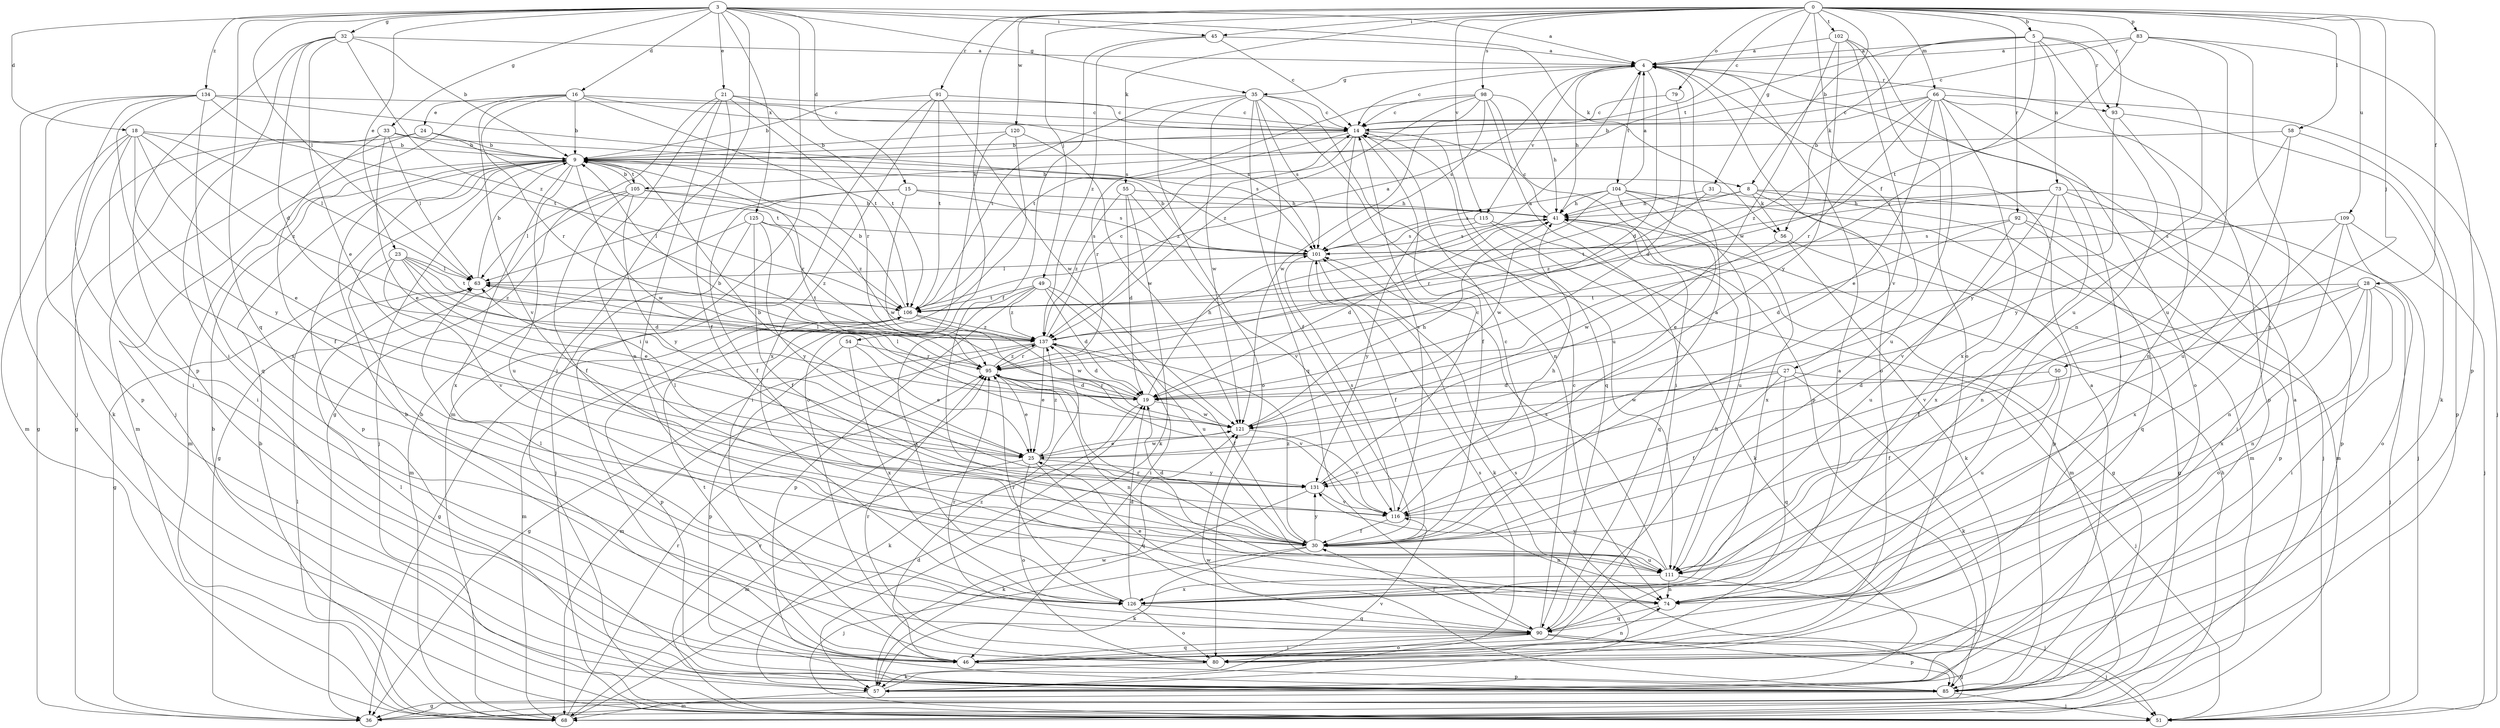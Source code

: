 strict digraph  {
0;
3;
4;
5;
8;
9;
14;
15;
16;
18;
19;
21;
23;
24;
25;
27;
28;
30;
31;
32;
33;
35;
36;
41;
45;
46;
49;
50;
51;
54;
55;
56;
57;
58;
63;
66;
68;
73;
74;
79;
80;
83;
85;
90;
91;
92;
93;
95;
98;
101;
102;
104;
105;
106;
109;
111;
115;
116;
120;
121;
125;
126;
131;
134;
137;
0 -> 5  [label=b];
0 -> 8  [label=b];
0 -> 14  [label=c];
0 -> 27  [label=f];
0 -> 28  [label=f];
0 -> 31  [label=g];
0 -> 45  [label=i];
0 -> 49  [label=j];
0 -> 50  [label=j];
0 -> 54  [label=k];
0 -> 55  [label=k];
0 -> 58  [label=l];
0 -> 66  [label=m];
0 -> 79  [label=o];
0 -> 83  [label=p];
0 -> 91  [label=r];
0 -> 92  [label=r];
0 -> 93  [label=r];
0 -> 98  [label=s];
0 -> 102  [label=t];
0 -> 109  [label=u];
0 -> 115  [label=v];
0 -> 120  [label=w];
3 -> 4  [label=a];
3 -> 15  [label=d];
3 -> 16  [label=d];
3 -> 18  [label=d];
3 -> 21  [label=e];
3 -> 23  [label=e];
3 -> 32  [label=g];
3 -> 33  [label=g];
3 -> 35  [label=g];
3 -> 45  [label=i];
3 -> 46  [label=i];
3 -> 51  [label=j];
3 -> 56  [label=k];
3 -> 63  [label=l];
3 -> 90  [label=q];
3 -> 125  [label=x];
3 -> 134  [label=z];
4 -> 14  [label=c];
4 -> 19  [label=d];
4 -> 35  [label=g];
4 -> 41  [label=h];
4 -> 80  [label=o];
4 -> 93  [label=r];
4 -> 104  [label=t];
4 -> 115  [label=v];
5 -> 4  [label=a];
5 -> 56  [label=k];
5 -> 73  [label=n];
5 -> 74  [label=n];
5 -> 93  [label=r];
5 -> 95  [label=r];
5 -> 105  [label=t];
5 -> 111  [label=u];
8 -> 41  [label=h];
8 -> 51  [label=j];
8 -> 56  [label=k];
8 -> 68  [label=m];
8 -> 85  [label=p];
8 -> 95  [label=r];
9 -> 8  [label=b];
9 -> 51  [label=j];
9 -> 68  [label=m];
9 -> 85  [label=p];
9 -> 95  [label=r];
9 -> 105  [label=t];
9 -> 111  [label=u];
9 -> 121  [label=w];
9 -> 126  [label=x];
14 -> 9  [label=b];
14 -> 30  [label=f];
14 -> 90  [label=q];
14 -> 95  [label=r];
14 -> 116  [label=v];
14 -> 137  [label=z];
15 -> 30  [label=f];
15 -> 41  [label=h];
15 -> 63  [label=l];
15 -> 101  [label=s];
15 -> 121  [label=w];
16 -> 9  [label=b];
16 -> 14  [label=c];
16 -> 24  [label=e];
16 -> 51  [label=j];
16 -> 95  [label=r];
16 -> 101  [label=s];
16 -> 106  [label=t];
16 -> 116  [label=v];
18 -> 9  [label=b];
18 -> 25  [label=e];
18 -> 46  [label=i];
18 -> 57  [label=k];
18 -> 63  [label=l];
18 -> 68  [label=m];
18 -> 131  [label=y];
18 -> 137  [label=z];
19 -> 9  [label=b];
19 -> 41  [label=h];
19 -> 57  [label=k];
19 -> 63  [label=l];
19 -> 95  [label=r];
19 -> 121  [label=w];
21 -> 14  [label=c];
21 -> 30  [label=f];
21 -> 36  [label=g];
21 -> 74  [label=n];
21 -> 95  [label=r];
21 -> 106  [label=t];
21 -> 111  [label=u];
23 -> 19  [label=d];
23 -> 25  [label=e];
23 -> 36  [label=g];
23 -> 63  [label=l];
23 -> 106  [label=t];
23 -> 116  [label=v];
23 -> 137  [label=z];
24 -> 9  [label=b];
24 -> 36  [label=g];
24 -> 68  [label=m];
24 -> 106  [label=t];
25 -> 9  [label=b];
25 -> 68  [label=m];
25 -> 80  [label=o];
25 -> 90  [label=q];
25 -> 121  [label=w];
25 -> 131  [label=y];
25 -> 137  [label=z];
27 -> 19  [label=d];
27 -> 30  [label=f];
27 -> 51  [label=j];
27 -> 57  [label=k];
27 -> 90  [label=q];
27 -> 121  [label=w];
28 -> 30  [label=f];
28 -> 46  [label=i];
28 -> 51  [label=j];
28 -> 74  [label=n];
28 -> 80  [label=o];
28 -> 106  [label=t];
28 -> 116  [label=v];
28 -> 126  [label=x];
30 -> 4  [label=a];
30 -> 14  [label=c];
30 -> 19  [label=d];
30 -> 51  [label=j];
30 -> 57  [label=k];
30 -> 111  [label=u];
30 -> 131  [label=y];
30 -> 137  [label=z];
31 -> 41  [label=h];
31 -> 51  [label=j];
31 -> 137  [label=z];
32 -> 4  [label=a];
32 -> 9  [label=b];
32 -> 19  [label=d];
32 -> 25  [label=e];
32 -> 46  [label=i];
32 -> 85  [label=p];
32 -> 137  [label=z];
33 -> 9  [label=b];
33 -> 25  [label=e];
33 -> 30  [label=f];
33 -> 36  [label=g];
33 -> 63  [label=l];
33 -> 101  [label=s];
35 -> 14  [label=c];
35 -> 30  [label=f];
35 -> 74  [label=n];
35 -> 80  [label=o];
35 -> 90  [label=q];
35 -> 101  [label=s];
35 -> 106  [label=t];
35 -> 111  [label=u];
35 -> 121  [label=w];
36 -> 4  [label=a];
41 -> 14  [label=c];
41 -> 19  [label=d];
41 -> 36  [label=g];
41 -> 90  [label=q];
41 -> 101  [label=s];
45 -> 4  [label=a];
45 -> 14  [label=c];
45 -> 30  [label=f];
45 -> 137  [label=z];
46 -> 4  [label=a];
46 -> 9  [label=b];
46 -> 74  [label=n];
46 -> 85  [label=p];
46 -> 90  [label=q];
46 -> 106  [label=t];
46 -> 137  [label=z];
49 -> 19  [label=d];
49 -> 46  [label=i];
49 -> 85  [label=p];
49 -> 106  [label=t];
49 -> 111  [label=u];
49 -> 126  [label=x];
49 -> 137  [label=z];
50 -> 19  [label=d];
50 -> 30  [label=f];
50 -> 111  [label=u];
51 -> 95  [label=r];
54 -> 25  [label=e];
54 -> 85  [label=p];
54 -> 95  [label=r];
54 -> 126  [label=x];
55 -> 19  [label=d];
55 -> 41  [label=h];
55 -> 57  [label=k];
55 -> 116  [label=v];
55 -> 137  [label=z];
56 -> 36  [label=g];
56 -> 57  [label=k];
56 -> 121  [label=w];
57 -> 4  [label=a];
57 -> 9  [label=b];
57 -> 68  [label=m];
57 -> 101  [label=s];
57 -> 116  [label=v];
57 -> 121  [label=w];
58 -> 9  [label=b];
58 -> 85  [label=p];
58 -> 111  [label=u];
58 -> 131  [label=y];
63 -> 9  [label=b];
63 -> 106  [label=t];
66 -> 9  [label=b];
66 -> 14  [label=c];
66 -> 25  [label=e];
66 -> 51  [label=j];
66 -> 80  [label=o];
66 -> 85  [label=p];
66 -> 95  [label=r];
66 -> 111  [label=u];
66 -> 126  [label=x];
66 -> 137  [label=z];
68 -> 9  [label=b];
68 -> 19  [label=d];
68 -> 41  [label=h];
68 -> 63  [label=l];
68 -> 95  [label=r];
73 -> 41  [label=h];
73 -> 46  [label=i];
73 -> 74  [label=n];
73 -> 85  [label=p];
73 -> 106  [label=t];
73 -> 116  [label=v];
73 -> 126  [label=x];
74 -> 25  [label=e];
74 -> 90  [label=q];
79 -> 14  [label=c];
79 -> 19  [label=d];
80 -> 9  [label=b];
80 -> 57  [label=k];
80 -> 95  [label=r];
83 -> 4  [label=a];
83 -> 14  [label=c];
83 -> 74  [label=n];
83 -> 85  [label=p];
83 -> 106  [label=t];
83 -> 111  [label=u];
85 -> 36  [label=g];
85 -> 51  [label=j];
85 -> 63  [label=l];
85 -> 101  [label=s];
85 -> 121  [label=w];
90 -> 14  [label=c];
90 -> 30  [label=f];
90 -> 36  [label=g];
90 -> 41  [label=h];
90 -> 46  [label=i];
90 -> 51  [label=j];
90 -> 80  [label=o];
90 -> 85  [label=p];
90 -> 95  [label=r];
91 -> 9  [label=b];
91 -> 14  [label=c];
91 -> 68  [label=m];
91 -> 106  [label=t];
91 -> 121  [label=w];
91 -> 126  [label=x];
92 -> 19  [label=d];
92 -> 85  [label=p];
92 -> 90  [label=q];
92 -> 101  [label=s];
92 -> 111  [label=u];
93 -> 57  [label=k];
93 -> 74  [label=n];
93 -> 131  [label=y];
95 -> 19  [label=d];
95 -> 25  [label=e];
95 -> 63  [label=l];
95 -> 74  [label=n];
95 -> 116  [label=v];
95 -> 137  [label=z];
98 -> 14  [label=c];
98 -> 41  [label=h];
98 -> 46  [label=i];
98 -> 85  [label=p];
98 -> 101  [label=s];
98 -> 106  [label=t];
98 -> 121  [label=w];
98 -> 137  [label=z];
101 -> 9  [label=b];
101 -> 30  [label=f];
101 -> 57  [label=k];
101 -> 63  [label=l];
102 -> 4  [label=a];
102 -> 46  [label=i];
102 -> 80  [label=o];
102 -> 116  [label=v];
102 -> 121  [label=w];
102 -> 131  [label=y];
104 -> 4  [label=a];
104 -> 25  [label=e];
104 -> 41  [label=h];
104 -> 68  [label=m];
104 -> 101  [label=s];
104 -> 111  [label=u];
104 -> 121  [label=w];
104 -> 126  [label=x];
105 -> 9  [label=b];
105 -> 30  [label=f];
105 -> 36  [label=g];
105 -> 41  [label=h];
105 -> 63  [label=l];
105 -> 131  [label=y];
105 -> 137  [label=z];
106 -> 4  [label=a];
106 -> 9  [label=b];
106 -> 36  [label=g];
106 -> 68  [label=m];
106 -> 85  [label=p];
106 -> 121  [label=w];
106 -> 137  [label=z];
109 -> 51  [label=j];
109 -> 74  [label=n];
109 -> 80  [label=o];
109 -> 101  [label=s];
109 -> 126  [label=x];
111 -> 51  [label=j];
111 -> 74  [label=n];
111 -> 95  [label=r];
111 -> 101  [label=s];
111 -> 126  [label=x];
111 -> 131  [label=y];
115 -> 57  [label=k];
115 -> 68  [label=m];
115 -> 101  [label=s];
115 -> 131  [label=y];
116 -> 30  [label=f];
116 -> 41  [label=h];
116 -> 74  [label=n];
116 -> 101  [label=s];
120 -> 9  [label=b];
120 -> 46  [label=i];
120 -> 80  [label=o];
120 -> 121  [label=w];
121 -> 25  [label=e];
121 -> 41  [label=h];
121 -> 116  [label=v];
125 -> 30  [label=f];
125 -> 51  [label=j];
125 -> 68  [label=m];
125 -> 101  [label=s];
125 -> 131  [label=y];
125 -> 137  [label=z];
126 -> 19  [label=d];
126 -> 63  [label=l];
126 -> 80  [label=o];
126 -> 90  [label=q];
126 -> 95  [label=r];
131 -> 14  [label=c];
131 -> 57  [label=k];
131 -> 63  [label=l];
131 -> 116  [label=v];
134 -> 14  [label=c];
134 -> 46  [label=i];
134 -> 51  [label=j];
134 -> 85  [label=p];
134 -> 90  [label=q];
134 -> 101  [label=s];
134 -> 106  [label=t];
134 -> 126  [label=x];
137 -> 4  [label=a];
137 -> 14  [label=c];
137 -> 19  [label=d];
137 -> 25  [label=e];
137 -> 30  [label=f];
137 -> 36  [label=g];
137 -> 68  [label=m];
137 -> 95  [label=r];
}
